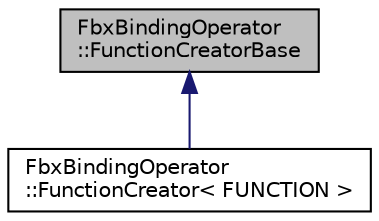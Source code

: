 digraph "FbxBindingOperator::FunctionCreatorBase"
{
  edge [fontname="Helvetica",fontsize="10",labelfontname="Helvetica",labelfontsize="10"];
  node [fontname="Helvetica",fontsize="10",shape=record];
  Node0 [label="FbxBindingOperator\l::FunctionCreatorBase",height=0.2,width=0.4,color="black", fillcolor="grey75", style="filled", fontcolor="black"];
  Node0 -> Node1 [dir="back",color="midnightblue",fontsize="10",style="solid",fontname="Helvetica"];
  Node1 [label="FbxBindingOperator\l::FunctionCreator\< FUNCTION \>",height=0.2,width=0.4,color="black", fillcolor="white", style="filled",URL="$class_fbx_binding_operator_1_1_function_creator.html"];
}
